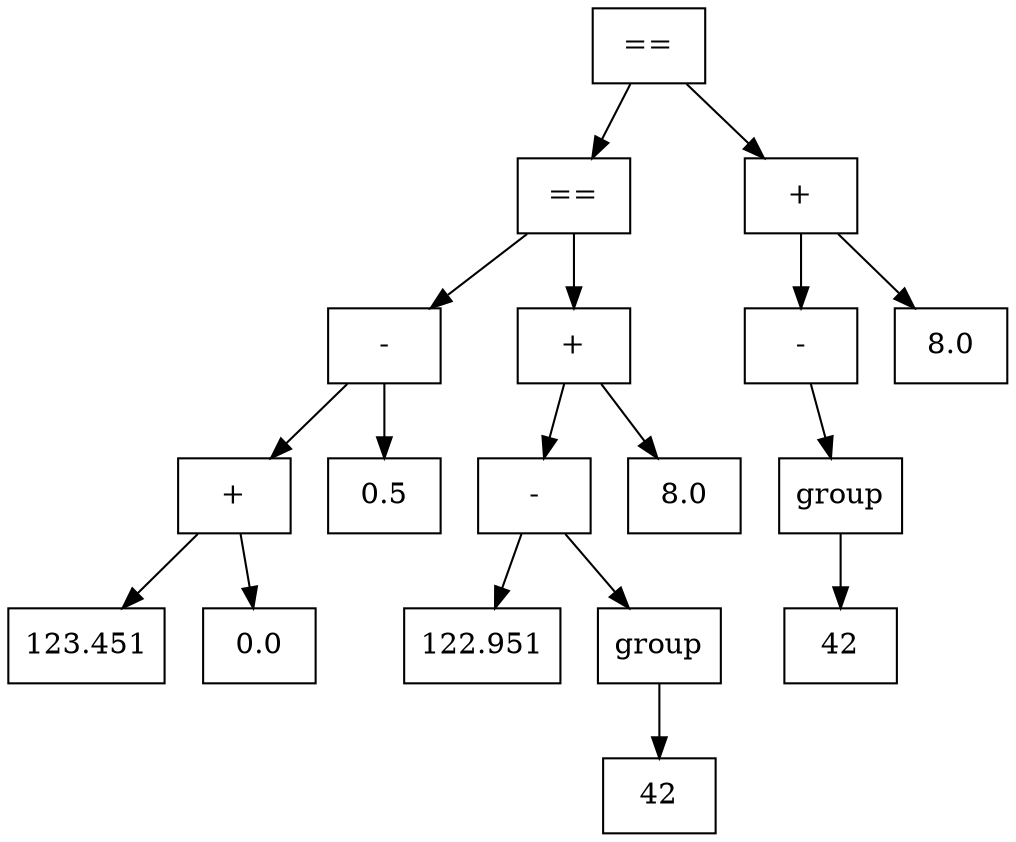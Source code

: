 digraph G {
node [shape=box];
node250075633 [label="=="];
node358699161 [label="=="];
node517938326 [label="-"];
node914424520 [label="+"];
node110718392 [label="123.451"];
node425918570 [label="0.0"];
node914424520 -> node110718392;
node914424520 -> node425918570;
node2143192188 [label="0.5"];
node517938326 -> node914424520;
node517938326 -> node2143192188;
node1100439041 [label="+"];
node204349222 [label="-"];
node231685785 [label="122.951"];
node114935352 [label="group"];
node2110121908 [label="42"];
node114935352 -> node2110121908;
node204349222 -> node231685785;
node204349222 -> node114935352;
node32374789 [label="8.0"];
node1100439041 -> node204349222;
node1100439041 -> node32374789;
node358699161 -> node517938326;
node358699161 -> node1100439041;
node1973538135 [label="+"];
node1023487453 [label="-"];
node1865127310 [label="group"];
node515132998 [label="42"];
node1865127310 -> node515132998;
node1023487453 -> node1865127310;
node1694819250 [label="8.0"];
node1973538135 -> node1023487453;
node1973538135 -> node1694819250;
node250075633 -> node358699161;
node250075633 -> node1973538135;
}
